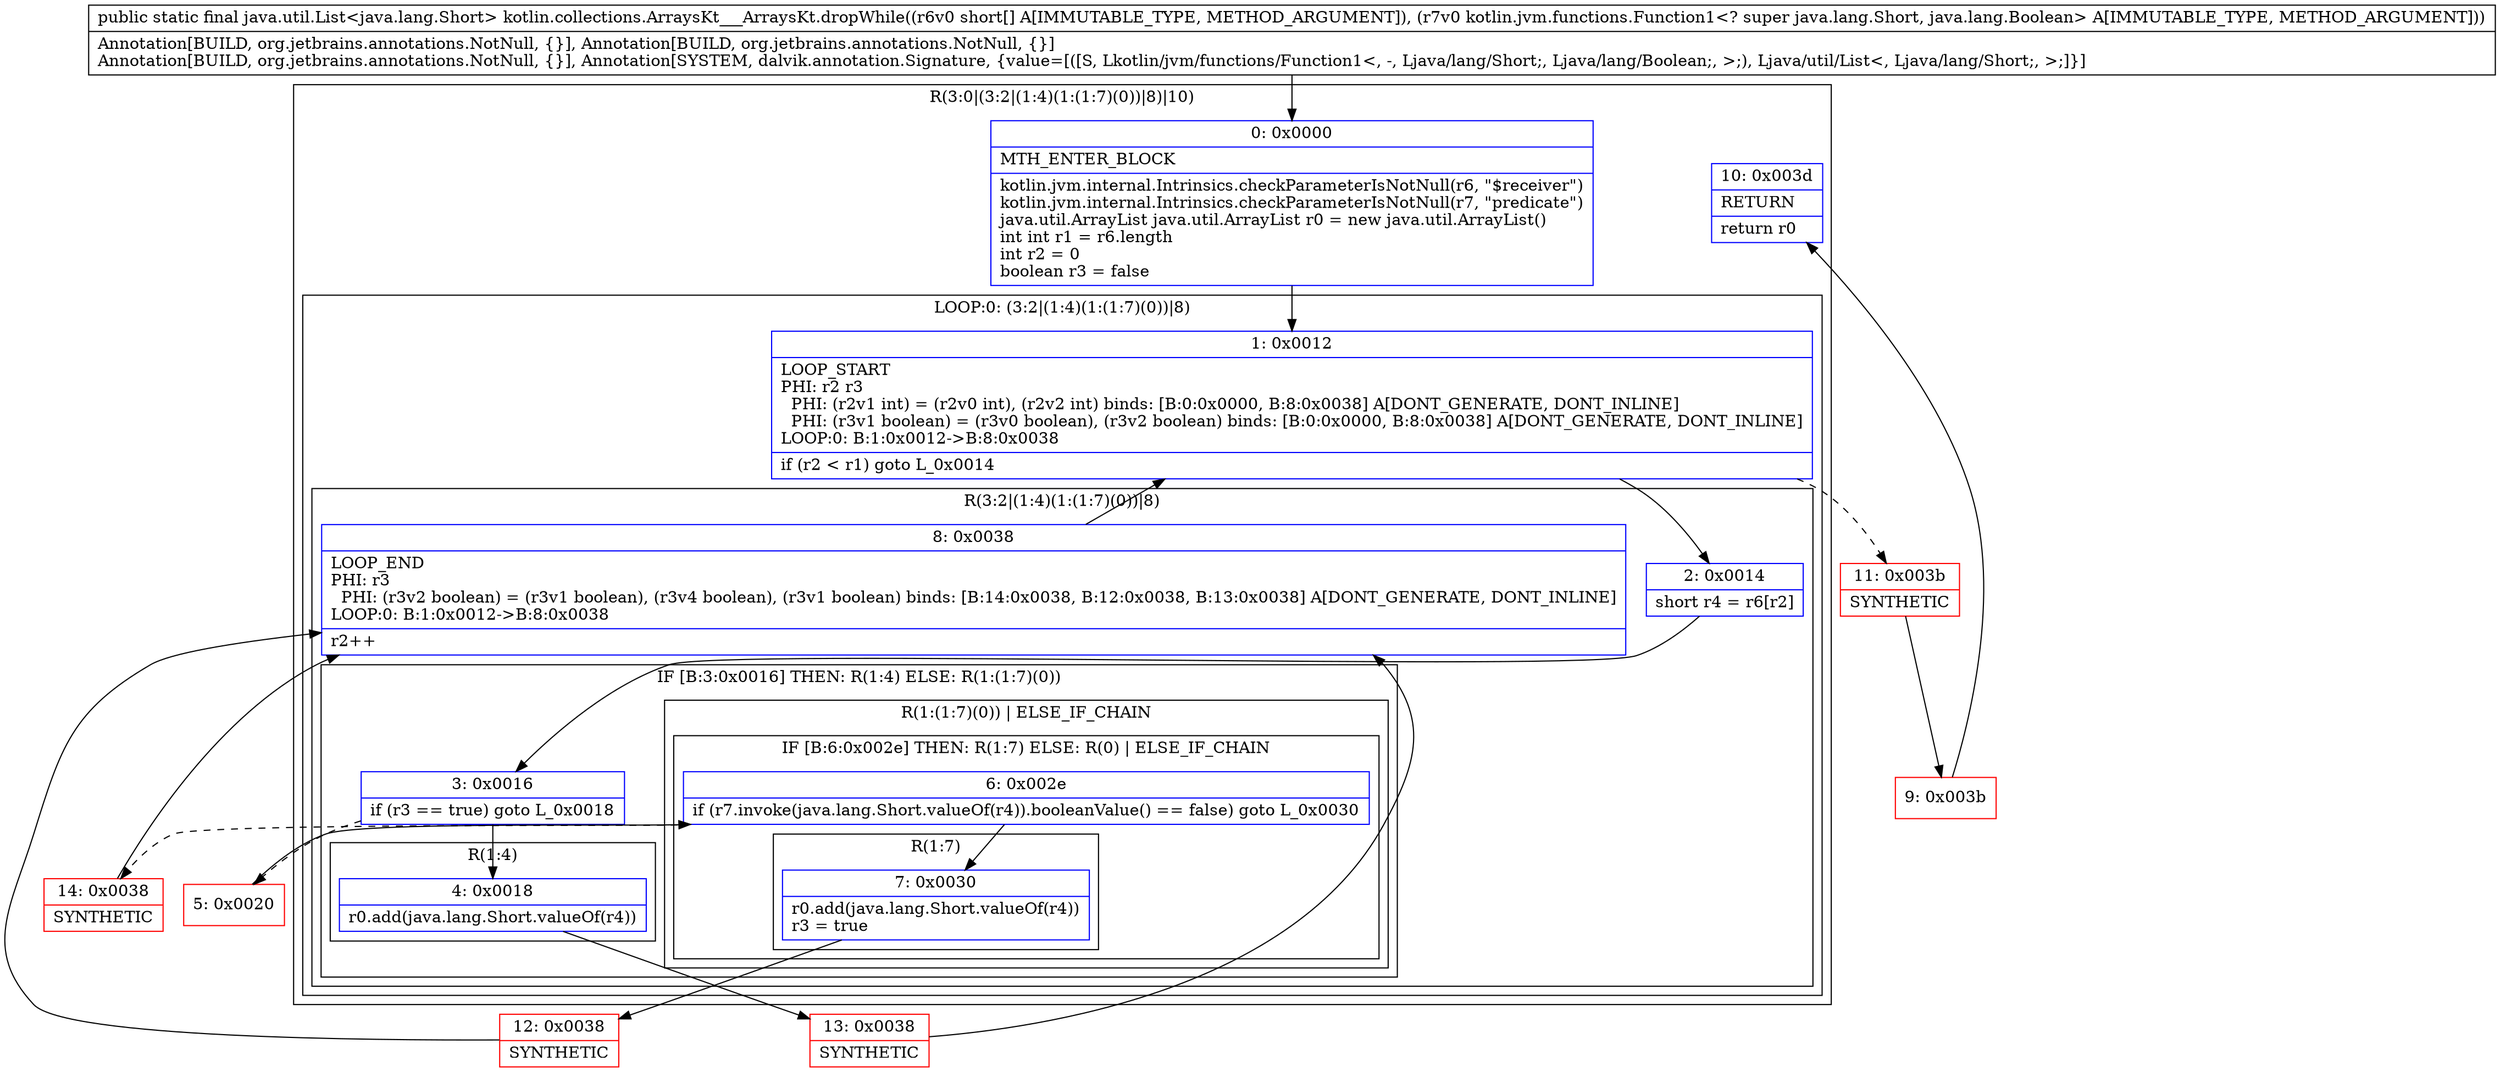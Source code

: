 digraph "CFG forkotlin.collections.ArraysKt___ArraysKt.dropWhile([SLkotlin\/jvm\/functions\/Function1;)Ljava\/util\/List;" {
subgraph cluster_Region_1317181408 {
label = "R(3:0|(3:2|(1:4)(1:(1:7)(0))|8)|10)";
node [shape=record,color=blue];
Node_0 [shape=record,label="{0\:\ 0x0000|MTH_ENTER_BLOCK\l|kotlin.jvm.internal.Intrinsics.checkParameterIsNotNull(r6, \"$receiver\")\lkotlin.jvm.internal.Intrinsics.checkParameterIsNotNull(r7, \"predicate\")\ljava.util.ArrayList java.util.ArrayList r0 = new java.util.ArrayList()\lint int r1 = r6.length\lint r2 = 0\lboolean r3 = false\l}"];
subgraph cluster_LoopRegion_638787251 {
label = "LOOP:0: (3:2|(1:4)(1:(1:7)(0))|8)";
node [shape=record,color=blue];
Node_1 [shape=record,label="{1\:\ 0x0012|LOOP_START\lPHI: r2 r3 \l  PHI: (r2v1 int) = (r2v0 int), (r2v2 int) binds: [B:0:0x0000, B:8:0x0038] A[DONT_GENERATE, DONT_INLINE]\l  PHI: (r3v1 boolean) = (r3v0 boolean), (r3v2 boolean) binds: [B:0:0x0000, B:8:0x0038] A[DONT_GENERATE, DONT_INLINE]\lLOOP:0: B:1:0x0012\-\>B:8:0x0038\l|if (r2 \< r1) goto L_0x0014\l}"];
subgraph cluster_Region_946041753 {
label = "R(3:2|(1:4)(1:(1:7)(0))|8)";
node [shape=record,color=blue];
Node_2 [shape=record,label="{2\:\ 0x0014|short r4 = r6[r2]\l}"];
subgraph cluster_IfRegion_1644486370 {
label = "IF [B:3:0x0016] THEN: R(1:4) ELSE: R(1:(1:7)(0))";
node [shape=record,color=blue];
Node_3 [shape=record,label="{3\:\ 0x0016|if (r3 == true) goto L_0x0018\l}"];
subgraph cluster_Region_1465531016 {
label = "R(1:4)";
node [shape=record,color=blue];
Node_4 [shape=record,label="{4\:\ 0x0018|r0.add(java.lang.Short.valueOf(r4))\l}"];
}
subgraph cluster_Region_1973942156 {
label = "R(1:(1:7)(0)) | ELSE_IF_CHAIN\l";
node [shape=record,color=blue];
subgraph cluster_IfRegion_51709106 {
label = "IF [B:6:0x002e] THEN: R(1:7) ELSE: R(0) | ELSE_IF_CHAIN\l";
node [shape=record,color=blue];
Node_6 [shape=record,label="{6\:\ 0x002e|if (r7.invoke(java.lang.Short.valueOf(r4)).booleanValue() == false) goto L_0x0030\l}"];
subgraph cluster_Region_970499023 {
label = "R(1:7)";
node [shape=record,color=blue];
Node_7 [shape=record,label="{7\:\ 0x0030|r0.add(java.lang.Short.valueOf(r4))\lr3 = true\l}"];
}
subgraph cluster_Region_1354681288 {
label = "R(0)";
node [shape=record,color=blue];
}
}
}
}
Node_8 [shape=record,label="{8\:\ 0x0038|LOOP_END\lPHI: r3 \l  PHI: (r3v2 boolean) = (r3v1 boolean), (r3v4 boolean), (r3v1 boolean) binds: [B:14:0x0038, B:12:0x0038, B:13:0x0038] A[DONT_GENERATE, DONT_INLINE]\lLOOP:0: B:1:0x0012\-\>B:8:0x0038\l|r2++\l}"];
}
}
Node_10 [shape=record,label="{10\:\ 0x003d|RETURN\l|return r0\l}"];
}
Node_5 [shape=record,color=red,label="{5\:\ 0x0020}"];
Node_9 [shape=record,color=red,label="{9\:\ 0x003b}"];
Node_11 [shape=record,color=red,label="{11\:\ 0x003b|SYNTHETIC\l}"];
Node_12 [shape=record,color=red,label="{12\:\ 0x0038|SYNTHETIC\l}"];
Node_13 [shape=record,color=red,label="{13\:\ 0x0038|SYNTHETIC\l}"];
Node_14 [shape=record,color=red,label="{14\:\ 0x0038|SYNTHETIC\l}"];
MethodNode[shape=record,label="{public static final java.util.List\<java.lang.Short\> kotlin.collections.ArraysKt___ArraysKt.dropWhile((r6v0 short[] A[IMMUTABLE_TYPE, METHOD_ARGUMENT]), (r7v0 kotlin.jvm.functions.Function1\<? super java.lang.Short, java.lang.Boolean\> A[IMMUTABLE_TYPE, METHOD_ARGUMENT]))  | Annotation[BUILD, org.jetbrains.annotations.NotNull, \{\}], Annotation[BUILD, org.jetbrains.annotations.NotNull, \{\}]\lAnnotation[BUILD, org.jetbrains.annotations.NotNull, \{\}], Annotation[SYSTEM, dalvik.annotation.Signature, \{value=[([S, Lkotlin\/jvm\/functions\/Function1\<, \-, Ljava\/lang\/Short;, Ljava\/lang\/Boolean;, \>;), Ljava\/util\/List\<, Ljava\/lang\/Short;, \>;]\}]\l}"];
MethodNode -> Node_0;
Node_0 -> Node_1;
Node_1 -> Node_2;
Node_1 -> Node_11[style=dashed];
Node_2 -> Node_3;
Node_3 -> Node_4;
Node_3 -> Node_5[style=dashed];
Node_4 -> Node_13;
Node_6 -> Node_7;
Node_6 -> Node_14[style=dashed];
Node_7 -> Node_12;
Node_8 -> Node_1;
Node_5 -> Node_6;
Node_9 -> Node_10;
Node_11 -> Node_9;
Node_12 -> Node_8;
Node_13 -> Node_8;
Node_14 -> Node_8;
}

